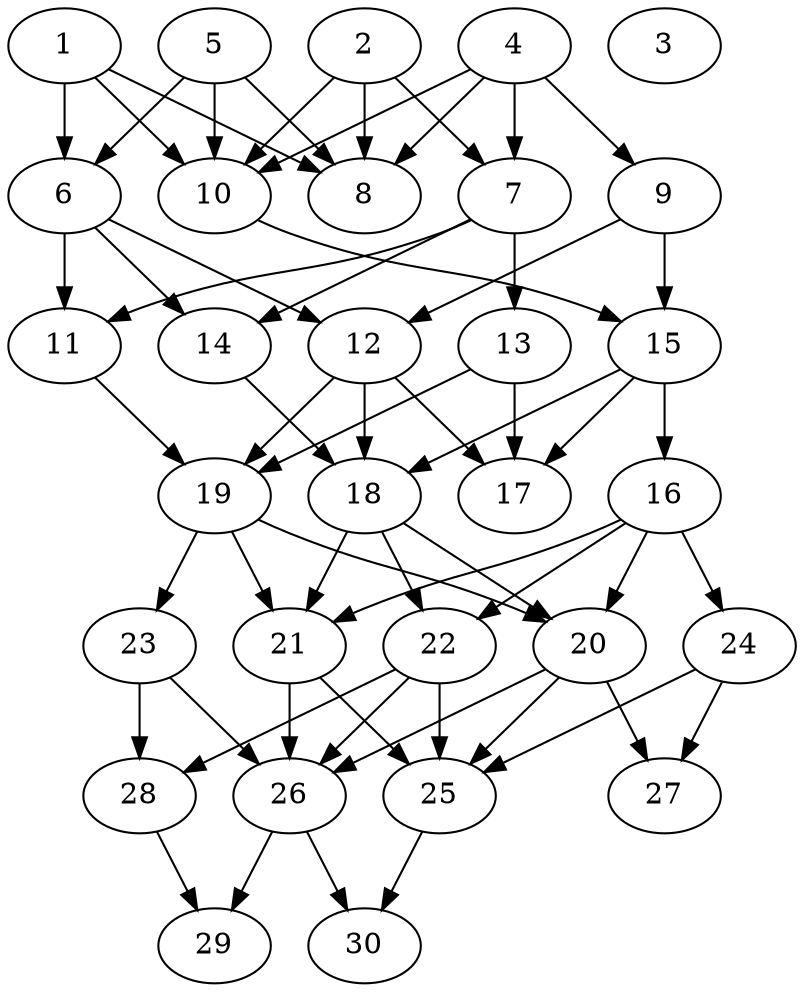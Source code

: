 // DAG automatically generated by daggen at Thu Oct  3 14:04:18 2019
// ./daggen --dot -n 30 --ccr 0.4 --fat 0.5 --regular 0.7 --density 0.7 --mindata 5242880 --maxdata 52428800 
digraph G {
  1 [size="101760000", alpha="0.16", expect_size="40704000"] 
  1 -> 6 [size ="40704000"]
  1 -> 8 [size ="40704000"]
  1 -> 10 [size ="40704000"]
  2 [size="129945600", alpha="0.18", expect_size="51978240"] 
  2 -> 7 [size ="51978240"]
  2 -> 8 [size ="51978240"]
  2 -> 10 [size ="51978240"]
  3 [size="72709120", alpha="0.10", expect_size="29083648"] 
  4 [size="20587520", alpha="0.14", expect_size="8235008"] 
  4 -> 7 [size ="8235008"]
  4 -> 8 [size ="8235008"]
  4 -> 9 [size ="8235008"]
  4 -> 10 [size ="8235008"]
  5 [size="80839680", alpha="0.20", expect_size="32335872"] 
  5 -> 6 [size ="32335872"]
  5 -> 8 [size ="32335872"]
  5 -> 10 [size ="32335872"]
  6 [size="104698880", alpha="0.08", expect_size="41879552"] 
  6 -> 11 [size ="41879552"]
  6 -> 12 [size ="41879552"]
  6 -> 14 [size ="41879552"]
  7 [size="24168960", alpha="0.02", expect_size="9667584"] 
  7 -> 11 [size ="9667584"]
  7 -> 13 [size ="9667584"]
  7 -> 14 [size ="9667584"]
  8 [size="106176000", alpha="0.12", expect_size="42470400"] 
  9 [size="69465600", alpha="0.05", expect_size="27786240"] 
  9 -> 12 [size ="27786240"]
  9 -> 15 [size ="27786240"]
  10 [size="97344000", alpha="0.15", expect_size="38937600"] 
  10 -> 15 [size ="38937600"]
  11 [size="22438400", alpha="0.09", expect_size="8975360"] 
  11 -> 19 [size ="8975360"]
  12 [size="116705280", alpha="0.18", expect_size="46682112"] 
  12 -> 17 [size ="46682112"]
  12 -> 18 [size ="46682112"]
  12 -> 19 [size ="46682112"]
  13 [size="107020800", alpha="0.19", expect_size="42808320"] 
  13 -> 17 [size ="42808320"]
  13 -> 19 [size ="42808320"]
  14 [size="48529920", alpha="0.17", expect_size="19411968"] 
  14 -> 18 [size ="19411968"]
  15 [size="15342080", alpha="0.14", expect_size="6136832"] 
  15 -> 16 [size ="6136832"]
  15 -> 17 [size ="6136832"]
  15 -> 18 [size ="6136832"]
  16 [size="130467840", alpha="0.02", expect_size="52187136"] 
  16 -> 20 [size ="52187136"]
  16 -> 21 [size ="52187136"]
  16 -> 22 [size ="52187136"]
  16 -> 24 [size ="52187136"]
  17 [size="57984000", alpha="0.07", expect_size="23193600"] 
  18 [size="72143360", alpha="0.19", expect_size="28857344"] 
  18 -> 20 [size ="28857344"]
  18 -> 21 [size ="28857344"]
  18 -> 22 [size ="28857344"]
  19 [size="25756160", alpha="0.04", expect_size="10302464"] 
  19 -> 20 [size ="10302464"]
  19 -> 21 [size ="10302464"]
  19 -> 23 [size ="10302464"]
  20 [size="58004480", alpha="0.05", expect_size="23201792"] 
  20 -> 25 [size ="23201792"]
  20 -> 26 [size ="23201792"]
  20 -> 27 [size ="23201792"]
  21 [size="25658880", alpha="0.01", expect_size="10263552"] 
  21 -> 25 [size ="10263552"]
  21 -> 26 [size ="10263552"]
  22 [size="78016000", alpha="0.17", expect_size="31206400"] 
  22 -> 25 [size ="31206400"]
  22 -> 26 [size ="31206400"]
  22 -> 28 [size ="31206400"]
  23 [size="63769600", alpha="0.03", expect_size="25507840"] 
  23 -> 26 [size ="25507840"]
  23 -> 28 [size ="25507840"]
  24 [size="59389440", alpha="0.10", expect_size="23755776"] 
  24 -> 25 [size ="23755776"]
  24 -> 27 [size ="23755776"]
  25 [size="43233280", alpha="0.09", expect_size="17293312"] 
  25 -> 30 [size ="17293312"]
  26 [size="123238400", alpha="0.03", expect_size="49295360"] 
  26 -> 29 [size ="49295360"]
  26 -> 30 [size ="49295360"]
  27 [size="19473920", alpha="0.19", expect_size="7789568"] 
  28 [size="60019200", alpha="0.11", expect_size="24007680"] 
  28 -> 29 [size ="24007680"]
  29 [size="52042240", alpha="0.12", expect_size="20816896"] 
  30 [size="75292160", alpha="0.08", expect_size="30116864"] 
}
